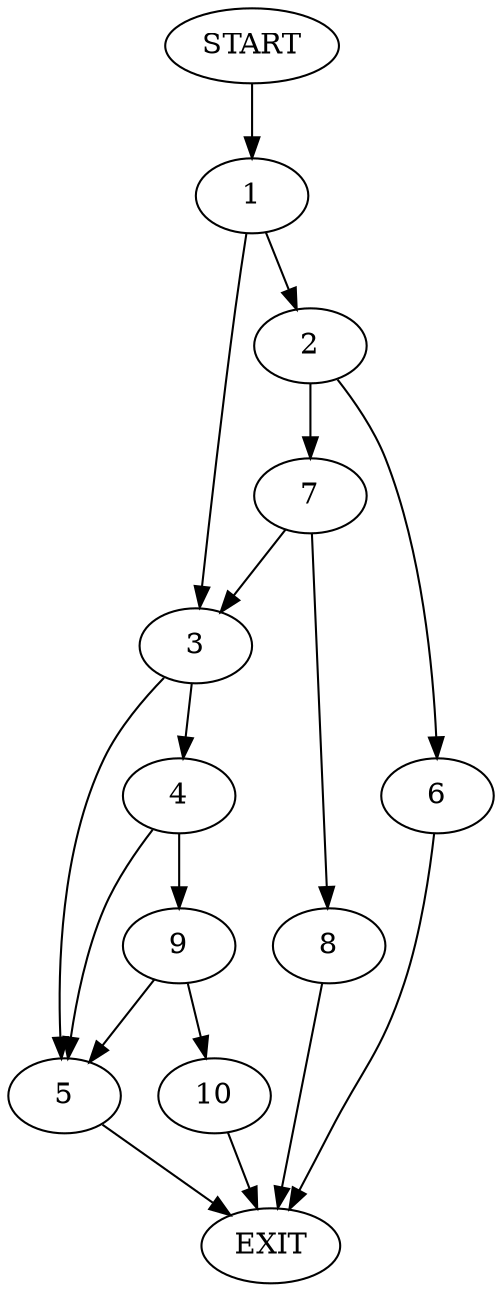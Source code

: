 digraph {
0 [label="START"]
11 [label="EXIT"]
0 -> 1
1 -> 2
1 -> 3
3 -> 4
3 -> 5
2 -> 6
2 -> 7
6 -> 11
7 -> 8
7 -> 3
8 -> 11
4 -> 5
4 -> 9
5 -> 11
9 -> 10
9 -> 5
10 -> 11
}
